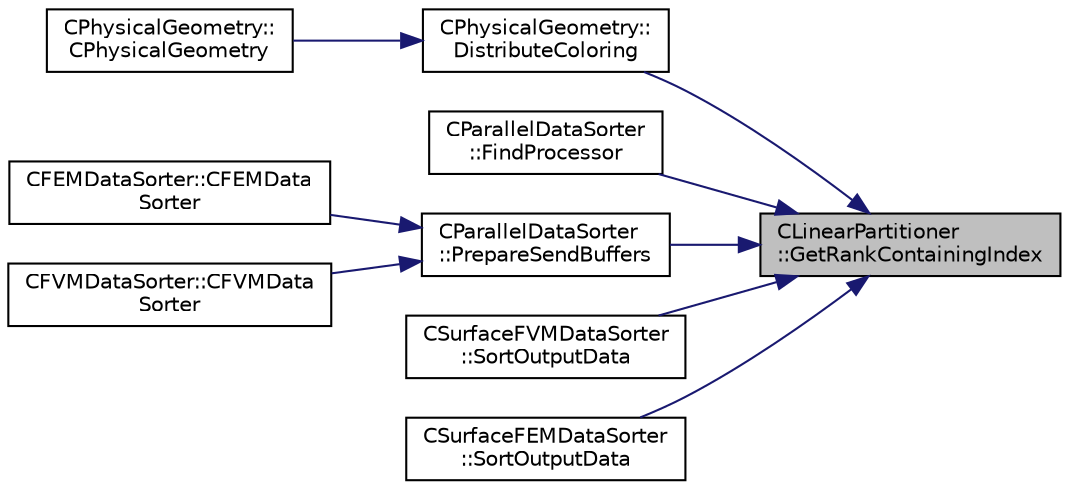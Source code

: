 digraph "CLinearPartitioner::GetRankContainingIndex"
{
 // LATEX_PDF_SIZE
  edge [fontname="Helvetica",fontsize="10",labelfontname="Helvetica",labelfontsize="10"];
  node [fontname="Helvetica",fontsize="10",shape=record];
  rankdir="RL";
  Node1 [label="CLinearPartitioner\l::GetRankContainingIndex",height=0.2,width=0.4,color="black", fillcolor="grey75", style="filled", fontcolor="black",tooltip="Get the rank that owns the index based on the linear partitioning."];
  Node1 -> Node2 [dir="back",color="midnightblue",fontsize="10",style="solid",fontname="Helvetica"];
  Node2 [label="CPhysicalGeometry::\lDistributeColoring",height=0.2,width=0.4,color="black", fillcolor="white", style="filled",URL="$classCPhysicalGeometry.html#ae378288dab74085ca549a652369a6f76",tooltip="Distributes the coloring from ParMETIS so that each rank has complete information about the local gri..."];
  Node2 -> Node3 [dir="back",color="midnightblue",fontsize="10",style="solid",fontname="Helvetica"];
  Node3 [label="CPhysicalGeometry::\lCPhysicalGeometry",height=0.2,width=0.4,color="black", fillcolor="white", style="filled",URL="$classCPhysicalGeometry.html#addad3f466423ba9243a396763d442f9a",tooltip="Accepts a geometry container holding a linearly partitioned grid with coloring performed by ParMETIS,..."];
  Node1 -> Node4 [dir="back",color="midnightblue",fontsize="10",style="solid",fontname="Helvetica"];
  Node4 [label="CParallelDataSorter\l::FindProcessor",height=0.2,width=0.4,color="black", fillcolor="white", style="filled",URL="$classCParallelDataSorter.html#a80539a7f1cd68090a635260fac94f0d8",tooltip="Get the Processor ID a Point belongs to."];
  Node1 -> Node5 [dir="back",color="midnightblue",fontsize="10",style="solid",fontname="Helvetica"];
  Node5 [label="CParallelDataSorter\l::PrepareSendBuffers",height=0.2,width=0.4,color="black", fillcolor="white", style="filled",URL="$classCParallelDataSorter.html#ad41bf78c938500352b843dd313dbfb02",tooltip="Prepare the send buffers by filling them with the global indices. After calling this function,..."];
  Node5 -> Node6 [dir="back",color="midnightblue",fontsize="10",style="solid",fontname="Helvetica"];
  Node6 [label="CFEMDataSorter::CFEMData\lSorter",height=0.2,width=0.4,color="black", fillcolor="white", style="filled",URL="$classCFEMDataSorter.html#a396ceee8aa88999d6774e69a9c46f833",tooltip="Constructor."];
  Node5 -> Node7 [dir="back",color="midnightblue",fontsize="10",style="solid",fontname="Helvetica"];
  Node7 [label="CFVMDataSorter::CFVMData\lSorter",height=0.2,width=0.4,color="black", fillcolor="white", style="filled",URL="$classCFVMDataSorter.html#ab2d3833fe3b87d98eee33a63db4e409c",tooltip="Constructor."];
  Node1 -> Node8 [dir="back",color="midnightblue",fontsize="10",style="solid",fontname="Helvetica"];
  Node8 [label="CSurfaceFVMDataSorter\l::SortOutputData",height=0.2,width=0.4,color="black", fillcolor="white", style="filled",URL="$classCSurfaceFVMDataSorter.html#a4b8538d5b9c3afd3633110881498405f",tooltip="Sort the output data for each grid node into a linear partitioning across all processors."];
  Node1 -> Node9 [dir="back",color="midnightblue",fontsize="10",style="solid",fontname="Helvetica"];
  Node9 [label="CSurfaceFEMDataSorter\l::SortOutputData",height=0.2,width=0.4,color="black", fillcolor="white", style="filled",URL="$classCSurfaceFEMDataSorter.html#a780cb416bfb4aed7697a252887821020",tooltip="Sort the output data for each grid node into a linear partitioning across all processors."];
}
